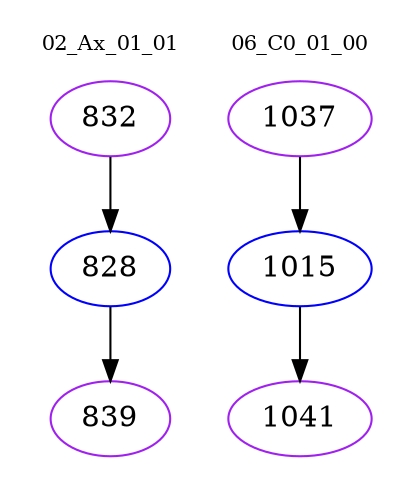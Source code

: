 digraph{
subgraph cluster_0 {
color = white
label = "02_Ax_01_01";
fontsize=10;
T0_832 [label="832", color="purple"]
T0_832 -> T0_828 [color="black"]
T0_828 [label="828", color="blue"]
T0_828 -> T0_839 [color="black"]
T0_839 [label="839", color="purple"]
}
subgraph cluster_1 {
color = white
label = "06_C0_01_00";
fontsize=10;
T1_1037 [label="1037", color="purple"]
T1_1037 -> T1_1015 [color="black"]
T1_1015 [label="1015", color="blue"]
T1_1015 -> T1_1041 [color="black"]
T1_1041 [label="1041", color="purple"]
}
}
